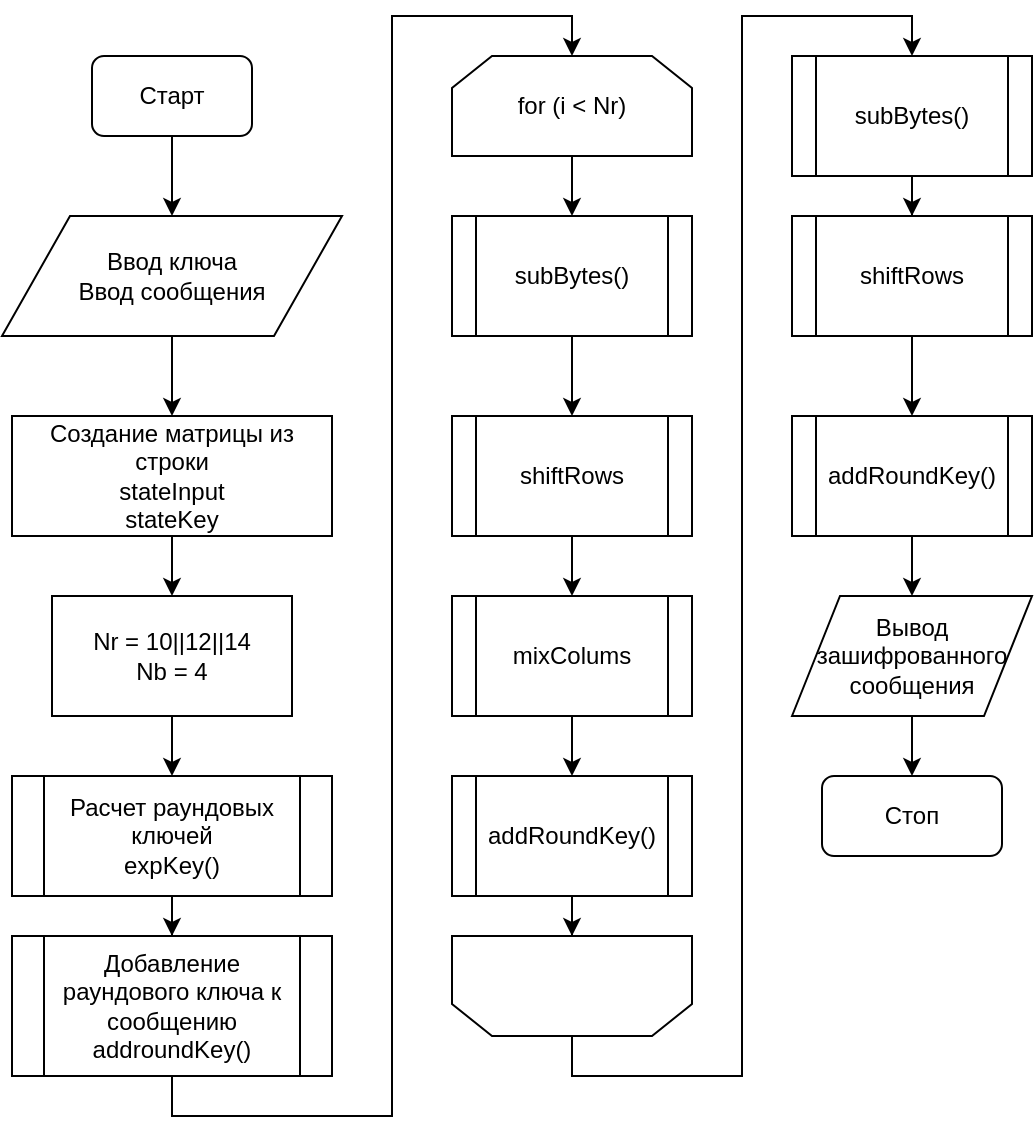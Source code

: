 <mxfile version="13.1.12" type="device"><diagram id="bTCfJqfrxcKpPHwOn9bs" name="Page-1"><mxGraphModel dx="1054" dy="609" grid="1" gridSize="10" guides="1" tooltips="1" connect="1" arrows="1" fold="1" page="1" pageScale="1" pageWidth="827" pageHeight="1169" math="0" shadow="0"><root><mxCell id="0"/><mxCell id="1" parent="0"/><mxCell id="xo4AG3zeB0Bvh71-cmod-3" value="" style="edgeStyle=orthogonalEdgeStyle;rounded=0;orthogonalLoop=1;jettySize=auto;html=1;" edge="1" parent="1" source="xo4AG3zeB0Bvh71-cmod-1" target="xo4AG3zeB0Bvh71-cmod-2"><mxGeometry relative="1" as="geometry"/></mxCell><mxCell id="xo4AG3zeB0Bvh71-cmod-1" value="Старт" style="rounded=1;whiteSpace=wrap;html=1;" vertex="1" parent="1"><mxGeometry x="80" y="40" width="80" height="40" as="geometry"/></mxCell><mxCell id="xo4AG3zeB0Bvh71-cmod-5" value="" style="edgeStyle=orthogonalEdgeStyle;rounded=0;orthogonalLoop=1;jettySize=auto;html=1;" edge="1" parent="1" source="xo4AG3zeB0Bvh71-cmod-2" target="xo4AG3zeB0Bvh71-cmod-4"><mxGeometry relative="1" as="geometry"/></mxCell><mxCell id="xo4AG3zeB0Bvh71-cmod-2" value="Ввод ключа&lt;br&gt;Ввод сообщения" style="shape=parallelogram;perimeter=parallelogramPerimeter;whiteSpace=wrap;html=1;" vertex="1" parent="1"><mxGeometry x="35" y="120" width="170" height="60" as="geometry"/></mxCell><mxCell id="xo4AG3zeB0Bvh71-cmod-14" value="" style="edgeStyle=orthogonalEdgeStyle;rounded=0;orthogonalLoop=1;jettySize=auto;html=1;" edge="1" parent="1" source="xo4AG3zeB0Bvh71-cmod-4" target="xo4AG3zeB0Bvh71-cmod-13"><mxGeometry relative="1" as="geometry"/></mxCell><mxCell id="xo4AG3zeB0Bvh71-cmod-4" value="Создание матрицы из строки&lt;br&gt;stateInput&lt;br&gt;stateKey" style="rounded=0;whiteSpace=wrap;html=1;" vertex="1" parent="1"><mxGeometry x="40" y="220" width="160" height="60" as="geometry"/></mxCell><mxCell id="xo4AG3zeB0Bvh71-cmod-12" value="" style="edgeStyle=orthogonalEdgeStyle;rounded=0;orthogonalLoop=1;jettySize=auto;html=1;" edge="1" parent="1" source="xo4AG3zeB0Bvh71-cmod-6" target="xo4AG3zeB0Bvh71-cmod-11"><mxGeometry relative="1" as="geometry"/></mxCell><mxCell id="xo4AG3zeB0Bvh71-cmod-6" value="Расчет раундовых ключей&lt;br&gt;expKey()" style="shape=process;whiteSpace=wrap;html=1;backgroundOutline=1;" vertex="1" parent="1"><mxGeometry x="40" y="400" width="160" height="60" as="geometry"/></mxCell><mxCell id="xo4AG3zeB0Bvh71-cmod-42" style="edgeStyle=orthogonalEdgeStyle;rounded=0;orthogonalLoop=1;jettySize=auto;html=1;exitX=0.5;exitY=1;exitDx=0;exitDy=0;entryX=0.5;entryY=0;entryDx=0;entryDy=0;" edge="1" parent="1" source="xo4AG3zeB0Bvh71-cmod-11" target="xo4AG3zeB0Bvh71-cmod-19"><mxGeometry relative="1" as="geometry"/></mxCell><mxCell id="xo4AG3zeB0Bvh71-cmod-11" value="Добавление раундового ключа к сообщению&lt;br&gt;addroundKey()" style="shape=process;whiteSpace=wrap;html=1;backgroundOutline=1;" vertex="1" parent="1"><mxGeometry x="40" y="480" width="160" height="70" as="geometry"/></mxCell><mxCell id="xo4AG3zeB0Bvh71-cmod-15" value="" style="edgeStyle=orthogonalEdgeStyle;rounded=0;orthogonalLoop=1;jettySize=auto;html=1;" edge="1" parent="1" source="xo4AG3zeB0Bvh71-cmod-13" target="xo4AG3zeB0Bvh71-cmod-6"><mxGeometry relative="1" as="geometry"/></mxCell><mxCell id="xo4AG3zeB0Bvh71-cmod-13" value="Nr = 10||12||14&lt;br&gt;Nb = 4" style="rounded=0;whiteSpace=wrap;html=1;" vertex="1" parent="1"><mxGeometry x="60" y="310" width="120" height="60" as="geometry"/></mxCell><mxCell id="xo4AG3zeB0Bvh71-cmod-25" value="" style="edgeStyle=orthogonalEdgeStyle;rounded=0;orthogonalLoop=1;jettySize=auto;html=1;" edge="1" parent="1" source="xo4AG3zeB0Bvh71-cmod-19" target="xo4AG3zeB0Bvh71-cmod-21"><mxGeometry relative="1" as="geometry"/></mxCell><mxCell id="xo4AG3zeB0Bvh71-cmod-19" value="for (i &amp;lt; Nr)" style="shape=loopLimit;whiteSpace=wrap;html=1;" vertex="1" parent="1"><mxGeometry x="260" y="40" width="120" height="50" as="geometry"/></mxCell><mxCell id="xo4AG3zeB0Bvh71-cmod-41" style="edgeStyle=orthogonalEdgeStyle;rounded=0;orthogonalLoop=1;jettySize=auto;html=1;exitX=0.5;exitY=0;exitDx=0;exitDy=0;entryX=0.5;entryY=0;entryDx=0;entryDy=0;" edge="1" parent="1" source="xo4AG3zeB0Bvh71-cmod-20" target="xo4AG3zeB0Bvh71-cmod-31"><mxGeometry relative="1" as="geometry"/></mxCell><mxCell id="xo4AG3zeB0Bvh71-cmod-20" value="" style="shape=loopLimit;whiteSpace=wrap;html=1;rotation=180;" vertex="1" parent="1"><mxGeometry x="260" y="480" width="120" height="50" as="geometry"/></mxCell><mxCell id="xo4AG3zeB0Bvh71-cmod-26" value="" style="edgeStyle=orthogonalEdgeStyle;rounded=0;orthogonalLoop=1;jettySize=auto;html=1;" edge="1" parent="1" source="xo4AG3zeB0Bvh71-cmod-21" target="xo4AG3zeB0Bvh71-cmod-22"><mxGeometry relative="1" as="geometry"/></mxCell><mxCell id="xo4AG3zeB0Bvh71-cmod-21" value="subBytes()" style="shape=process;whiteSpace=wrap;html=1;backgroundOutline=1;" vertex="1" parent="1"><mxGeometry x="260" y="120" width="120" height="60" as="geometry"/></mxCell><mxCell id="xo4AG3zeB0Bvh71-cmod-37" value="" style="edgeStyle=orthogonalEdgeStyle;rounded=0;orthogonalLoop=1;jettySize=auto;html=1;" edge="1" parent="1" source="xo4AG3zeB0Bvh71-cmod-31" target="xo4AG3zeB0Bvh71-cmod-33"><mxGeometry relative="1" as="geometry"/></mxCell><mxCell id="xo4AG3zeB0Bvh71-cmod-31" value="subBytes()" style="shape=process;whiteSpace=wrap;html=1;backgroundOutline=1;" vertex="1" parent="1"><mxGeometry x="430" y="40" width="120" height="60" as="geometry"/></mxCell><mxCell id="xo4AG3zeB0Bvh71-cmod-27" value="" style="edgeStyle=orthogonalEdgeStyle;rounded=0;orthogonalLoop=1;jettySize=auto;html=1;" edge="1" parent="1" source="xo4AG3zeB0Bvh71-cmod-22" target="xo4AG3zeB0Bvh71-cmod-23"><mxGeometry relative="1" as="geometry"/></mxCell><mxCell id="xo4AG3zeB0Bvh71-cmod-22" value="shiftRows" style="shape=process;whiteSpace=wrap;html=1;backgroundOutline=1;" vertex="1" parent="1"><mxGeometry x="260" y="220" width="120" height="60" as="geometry"/></mxCell><mxCell id="xo4AG3zeB0Bvh71-cmod-38" value="" style="edgeStyle=orthogonalEdgeStyle;rounded=0;orthogonalLoop=1;jettySize=auto;html=1;" edge="1" parent="1" source="xo4AG3zeB0Bvh71-cmod-33" target="xo4AG3zeB0Bvh71-cmod-35"><mxGeometry relative="1" as="geometry"/></mxCell><mxCell id="xo4AG3zeB0Bvh71-cmod-33" value="shiftRows" style="shape=process;whiteSpace=wrap;html=1;backgroundOutline=1;" vertex="1" parent="1"><mxGeometry x="430" y="120" width="120" height="60" as="geometry"/></mxCell><mxCell id="xo4AG3zeB0Bvh71-cmod-28" value="" style="edgeStyle=orthogonalEdgeStyle;rounded=0;orthogonalLoop=1;jettySize=auto;html=1;" edge="1" parent="1" source="xo4AG3zeB0Bvh71-cmod-23" target="xo4AG3zeB0Bvh71-cmod-24"><mxGeometry relative="1" as="geometry"/></mxCell><mxCell id="xo4AG3zeB0Bvh71-cmod-23" value="mixColums" style="shape=process;whiteSpace=wrap;html=1;backgroundOutline=1;" vertex="1" parent="1"><mxGeometry x="260" y="310" width="120" height="60" as="geometry"/></mxCell><mxCell id="xo4AG3zeB0Bvh71-cmod-29" value="" style="edgeStyle=orthogonalEdgeStyle;rounded=0;orthogonalLoop=1;jettySize=auto;html=1;entryX=0.5;entryY=1;entryDx=0;entryDy=0;" edge="1" parent="1" source="xo4AG3zeB0Bvh71-cmod-24" target="xo4AG3zeB0Bvh71-cmod-20"><mxGeometry relative="1" as="geometry"><mxPoint x="320" y="520" as="targetPoint"/></mxGeometry></mxCell><mxCell id="xo4AG3zeB0Bvh71-cmod-24" value="addRoundKey()" style="shape=process;whiteSpace=wrap;html=1;backgroundOutline=1;" vertex="1" parent="1"><mxGeometry x="260" y="400" width="120" height="60" as="geometry"/></mxCell><mxCell id="xo4AG3zeB0Bvh71-cmod-40" value="" style="edgeStyle=orthogonalEdgeStyle;rounded=0;orthogonalLoop=1;jettySize=auto;html=1;" edge="1" parent="1" source="xo4AG3zeB0Bvh71-cmod-35" target="xo4AG3zeB0Bvh71-cmod-39"><mxGeometry relative="1" as="geometry"/></mxCell><mxCell id="xo4AG3zeB0Bvh71-cmod-35" value="addRoundKey()" style="shape=process;whiteSpace=wrap;html=1;backgroundOutline=1;" vertex="1" parent="1"><mxGeometry x="430" y="220" width="120" height="60" as="geometry"/></mxCell><mxCell id="xo4AG3zeB0Bvh71-cmod-44" value="" style="edgeStyle=orthogonalEdgeStyle;rounded=0;orthogonalLoop=1;jettySize=auto;html=1;" edge="1" parent="1" source="xo4AG3zeB0Bvh71-cmod-39" target="xo4AG3zeB0Bvh71-cmod-43"><mxGeometry relative="1" as="geometry"/></mxCell><mxCell id="xo4AG3zeB0Bvh71-cmod-39" value="Вывод зашифрованного сообщения" style="shape=parallelogram;perimeter=parallelogramPerimeter;whiteSpace=wrap;html=1;" vertex="1" parent="1"><mxGeometry x="430" y="310" width="120" height="60" as="geometry"/></mxCell><mxCell id="xo4AG3zeB0Bvh71-cmod-43" value="Стоп" style="rounded=1;whiteSpace=wrap;html=1;" vertex="1" parent="1"><mxGeometry x="445" y="400" width="90" height="40" as="geometry"/></mxCell></root></mxGraphModel></diagram></mxfile>